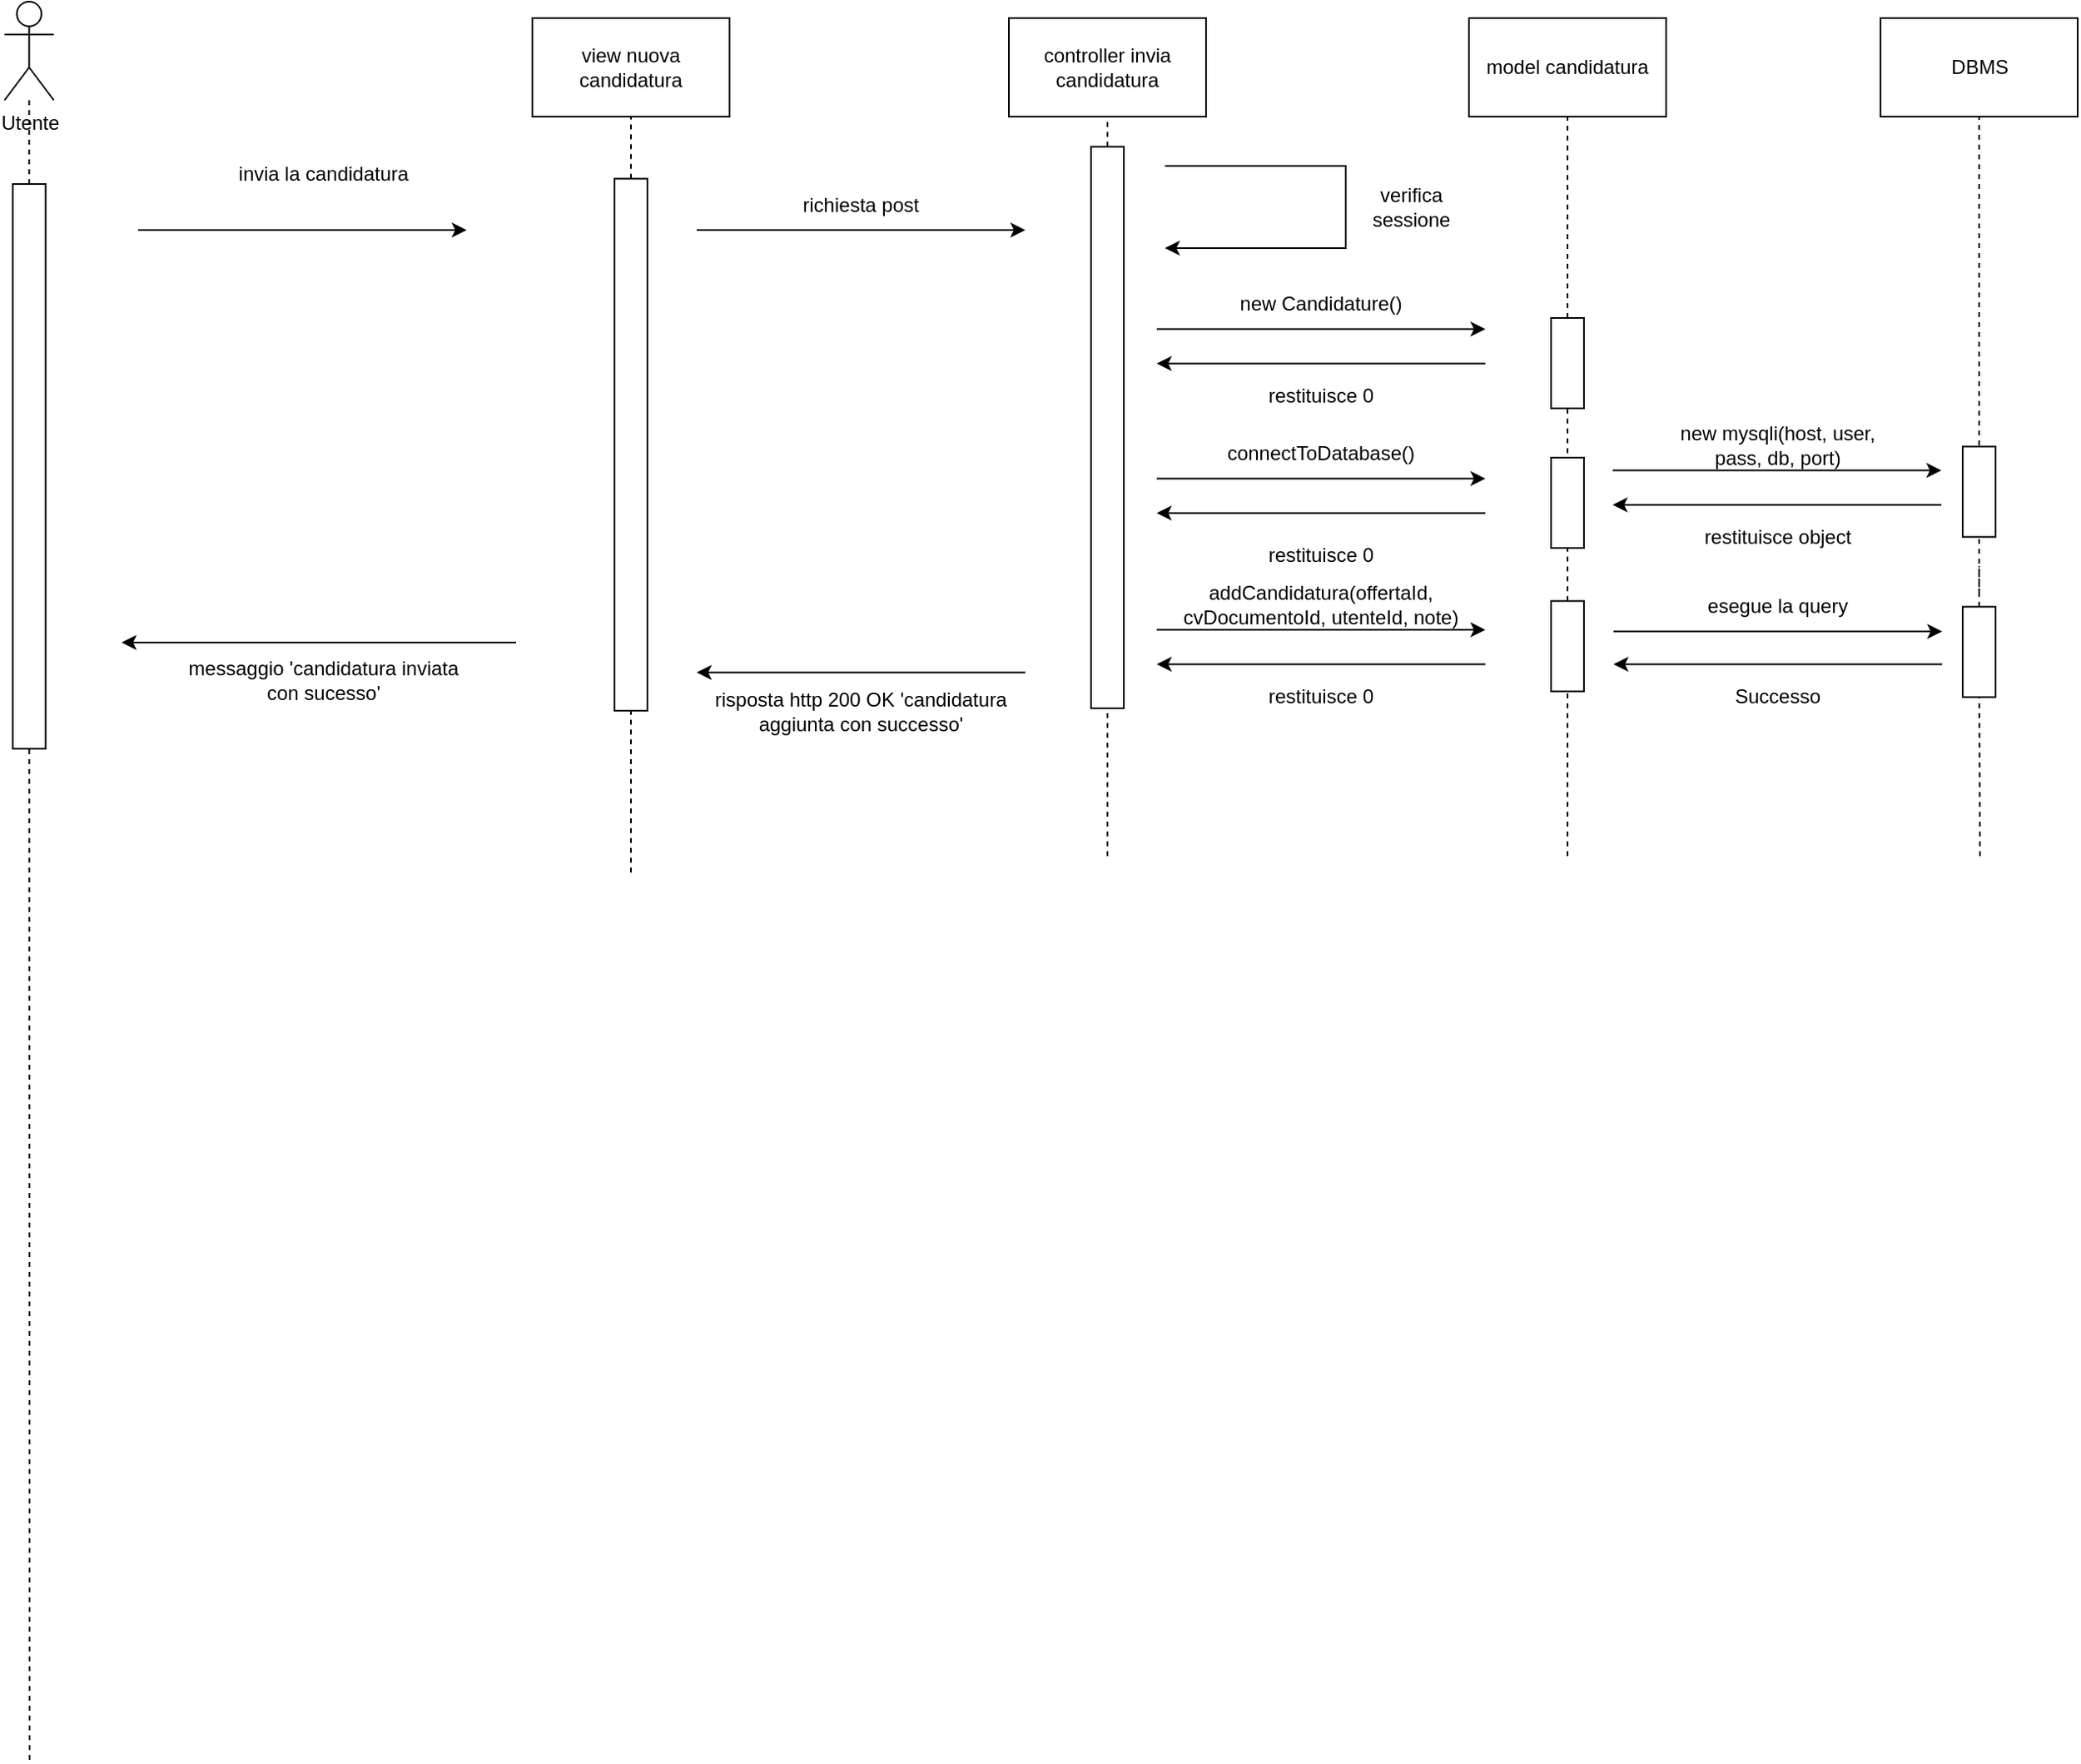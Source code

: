<mxfile version="27.1.1">
  <diagram id="gwUhwwIQdEspnQJv_WbK" name="Pagina-1">
    <mxGraphModel dx="1699" dy="1652" grid="1" gridSize="10" guides="1" tooltips="1" connect="1" arrows="0" fold="1" page="1" pageScale="1" pageWidth="827" pageHeight="1169" math="0" shadow="0">
      <root>
        <mxCell id="0" />
        <mxCell id="1" parent="0" />
        <mxCell id="FgpJdpsvdST_ZWDqFQEa-1" value="Utente" style="shape=umlActor;verticalLabelPosition=bottom;verticalAlign=top;html=1;outlineConnect=0;" parent="1" vertex="1">
          <mxGeometry x="-351.25" y="-150" width="30" height="60" as="geometry" />
        </mxCell>
        <mxCell id="FgpJdpsvdST_ZWDqFQEa-4" value="" style="endArrow=none;dashed=1;html=1;rounded=0;" parent="1" source="WTWF-vKirUXl5wXtsg50-43" target="FgpJdpsvdST_ZWDqFQEa-1" edge="1">
          <mxGeometry width="50" height="50" relative="1" as="geometry">
            <mxPoint x="-336.25" y="611" as="sourcePoint" />
            <mxPoint x="-321.25" y="191" as="targetPoint" />
            <Array as="points" />
          </mxGeometry>
        </mxCell>
        <mxCell id="FgpJdpsvdST_ZWDqFQEa-5" value="controller invia candidatura" style="rounded=0;whiteSpace=wrap;html=1;" parent="1" vertex="1">
          <mxGeometry x="260" y="-140" width="120" height="60" as="geometry" />
        </mxCell>
        <mxCell id="FgpJdpsvdST_ZWDqFQEa-6" value="" style="endArrow=none;dashed=1;html=1;rounded=0;entryX=0.5;entryY=1;entryDx=0;entryDy=0;" parent="1" source="WTWF-vKirUXl5wXtsg50-3" target="FgpJdpsvdST_ZWDqFQEa-5" edge="1">
          <mxGeometry width="50" height="50" relative="1" as="geometry">
            <mxPoint x="320.001" y="99.375" as="sourcePoint" />
            <mxPoint x="320.001" y="76.25" as="targetPoint" />
          </mxGeometry>
        </mxCell>
        <mxCell id="FgpJdpsvdST_ZWDqFQEa-7" value="model candidatura" style="rounded=0;whiteSpace=wrap;html=1;" parent="1" vertex="1">
          <mxGeometry x="540" y="-140" width="120" height="60" as="geometry" />
        </mxCell>
        <mxCell id="FgpJdpsvdST_ZWDqFQEa-10" value="" style="endArrow=none;dashed=1;html=1;rounded=0;entryX=0.5;entryY=1;entryDx=0;entryDy=0;" parent="1" source="WTWF-vKirUXl5wXtsg50-8" target="FgpJdpsvdST_ZWDqFQEa-7" edge="1">
          <mxGeometry width="50" height="50" relative="1" as="geometry">
            <mxPoint x="599.5" y="320" as="sourcePoint" />
            <mxPoint x="599.5" y="70" as="targetPoint" />
          </mxGeometry>
        </mxCell>
        <mxCell id="WTWF-vKirUXl5wXtsg50-2" value="invia la candidatura" style="text;html=1;align=center;verticalAlign=middle;whiteSpace=wrap;rounded=0;" parent="1" vertex="1">
          <mxGeometry x="-227.5" y="-60" width="140" height="30" as="geometry" />
        </mxCell>
        <mxCell id="WTWF-vKirUXl5wXtsg50-4" value="" style="endArrow=classic;html=1;rounded=0;" parent="1" edge="1">
          <mxGeometry width="50" height="50" relative="1" as="geometry">
            <mxPoint x="350" y="49.25" as="sourcePoint" />
            <mxPoint x="550" y="49.25" as="targetPoint" />
          </mxGeometry>
        </mxCell>
        <mxCell id="WTWF-vKirUXl5wXtsg50-5" value="new Candidature()" style="text;html=1;align=center;verticalAlign=middle;whiteSpace=wrap;rounded=0;" parent="1" vertex="1">
          <mxGeometry x="380" y="19.25" width="140" height="30" as="geometry" />
        </mxCell>
        <mxCell id="WTWF-vKirUXl5wXtsg50-6" value="" style="endArrow=classic;html=1;rounded=0;" parent="1" edge="1">
          <mxGeometry width="50" height="50" relative="1" as="geometry">
            <mxPoint x="550" y="70.25" as="sourcePoint" />
            <mxPoint x="350" y="70.25" as="targetPoint" />
          </mxGeometry>
        </mxCell>
        <mxCell id="WTWF-vKirUXl5wXtsg50-7" value="restituisce 0" style="text;html=1;align=center;verticalAlign=middle;whiteSpace=wrap;rounded=0;" parent="1" vertex="1">
          <mxGeometry x="380" y="75.25" width="140" height="30" as="geometry" />
        </mxCell>
        <mxCell id="WTWF-vKirUXl5wXtsg50-9" value="" style="endArrow=none;dashed=1;html=1;rounded=0;" parent="1" source="WTWF-vKirUXl5wXtsg50-21" target="WTWF-vKirUXl5wXtsg50-8" edge="1">
          <mxGeometry width="50" height="50" relative="1" as="geometry">
            <mxPoint x="600" y="630" as="sourcePoint" />
            <mxPoint x="599.5" y="70" as="targetPoint" />
          </mxGeometry>
        </mxCell>
        <mxCell id="WTWF-vKirUXl5wXtsg50-8" value="" style="rounded=0;whiteSpace=wrap;html=1;rotation=90;" parent="1" vertex="1">
          <mxGeometry x="572.5" y="60" width="55" height="20" as="geometry" />
        </mxCell>
        <mxCell id="WTWF-vKirUXl5wXtsg50-12" value="" style="endArrow=classic;html=1;rounded=0;" parent="1" edge="1">
          <mxGeometry width="50" height="50" relative="1" as="geometry">
            <mxPoint x="350" y="140.25" as="sourcePoint" />
            <mxPoint x="550" y="140.25" as="targetPoint" />
          </mxGeometry>
        </mxCell>
        <mxCell id="WTWF-vKirUXl5wXtsg50-13" value="connectToDatabase()" style="text;html=1;align=center;verticalAlign=middle;whiteSpace=wrap;rounded=0;" parent="1" vertex="1">
          <mxGeometry x="380" y="110.25" width="140" height="30" as="geometry" />
        </mxCell>
        <mxCell id="WTWF-vKirUXl5wXtsg50-14" value="" style="endArrow=classic;html=1;rounded=0;" parent="1" edge="1">
          <mxGeometry width="50" height="50" relative="1" as="geometry">
            <mxPoint x="550" y="161.25" as="sourcePoint" />
            <mxPoint x="350" y="161.25" as="targetPoint" />
          </mxGeometry>
        </mxCell>
        <mxCell id="WTWF-vKirUXl5wXtsg50-15" value="restituisce 0" style="text;html=1;align=center;verticalAlign=middle;whiteSpace=wrap;rounded=0;" parent="1" vertex="1">
          <mxGeometry x="380" y="172.25" width="140" height="30" as="geometry" />
        </mxCell>
        <mxCell id="WTWF-vKirUXl5wXtsg50-16" value="" style="rounded=0;whiteSpace=wrap;html=1;rotation=90;" parent="1" vertex="1">
          <mxGeometry x="572.5" y="145" width="55" height="20" as="geometry" />
        </mxCell>
        <mxCell id="WTWF-vKirUXl5wXtsg50-17" value="" style="endArrow=classic;html=1;rounded=0;" parent="1" edge="1">
          <mxGeometry width="50" height="50" relative="1" as="geometry">
            <mxPoint x="350" y="232.25" as="sourcePoint" />
            <mxPoint x="550" y="232.25" as="targetPoint" />
          </mxGeometry>
        </mxCell>
        <mxCell id="WTWF-vKirUXl5wXtsg50-18" value="addCandidatura(offertaId, cvDocumentoId, utenteId, note)" style="text;html=1;align=center;verticalAlign=middle;whiteSpace=wrap;rounded=0;" parent="1" vertex="1">
          <mxGeometry x="365" y="202.25" width="170" height="30" as="geometry" />
        </mxCell>
        <mxCell id="WTWF-vKirUXl5wXtsg50-19" value="" style="endArrow=classic;html=1;rounded=0;" parent="1" edge="1">
          <mxGeometry width="50" height="50" relative="1" as="geometry">
            <mxPoint x="550" y="253.25" as="sourcePoint" />
            <mxPoint x="350" y="253.25" as="targetPoint" />
          </mxGeometry>
        </mxCell>
        <mxCell id="WTWF-vKirUXl5wXtsg50-20" value="restituisce 0" style="text;html=1;align=center;verticalAlign=middle;whiteSpace=wrap;rounded=0;" parent="1" vertex="1">
          <mxGeometry x="380" y="258.25" width="140" height="30" as="geometry" />
        </mxCell>
        <mxCell id="WTWF-vKirUXl5wXtsg50-36" value="view nuova candidatura" style="rounded=0;whiteSpace=wrap;html=1;" parent="1" vertex="1">
          <mxGeometry x="-30" y="-140" width="120" height="60" as="geometry" />
        </mxCell>
        <mxCell id="WTWF-vKirUXl5wXtsg50-37" value="" style="endArrow=none;dashed=1;html=1;rounded=0;entryX=0.5;entryY=1;entryDx=0;entryDy=0;" parent="1" source="WTWF-vKirUXl5wXtsg50-57" target="WTWF-vKirUXl5wXtsg50-36" edge="1">
          <mxGeometry width="50" height="50" relative="1" as="geometry">
            <mxPoint x="30" y="620" as="sourcePoint" />
            <mxPoint x="29.5" y="80" as="targetPoint" />
          </mxGeometry>
        </mxCell>
        <mxCell id="WTWF-vKirUXl5wXtsg50-44" value="" style="endArrow=none;dashed=1;html=1;rounded=0;" parent="1" target="WTWF-vKirUXl5wXtsg50-43" edge="1">
          <mxGeometry width="50" height="50" relative="1" as="geometry">
            <mxPoint x="-336" y="920" as="sourcePoint" />
            <mxPoint x="-336.25" y="81" as="targetPoint" />
            <Array as="points">
              <mxPoint x="-336.25" y="151" />
            </Array>
          </mxGeometry>
        </mxCell>
        <mxCell id="WTWF-vKirUXl5wXtsg50-43" value="" style="rounded=0;whiteSpace=wrap;html=1;rotation=90;" parent="1" vertex="1">
          <mxGeometry x="-508.06" y="122.83" width="343.65" height="20" as="geometry" />
        </mxCell>
        <mxCell id="WTWF-vKirUXl5wXtsg50-58" value="" style="endArrow=classic;html=1;rounded=0;" parent="1" edge="1">
          <mxGeometry width="50" height="50" relative="1" as="geometry">
            <mxPoint x="355" y="-50" as="sourcePoint" />
            <mxPoint x="355" as="targetPoint" />
            <Array as="points">
              <mxPoint x="465" y="-50" />
              <mxPoint x="465" y="-30" />
              <mxPoint x="465" />
            </Array>
          </mxGeometry>
        </mxCell>
        <mxCell id="WTWF-vKirUXl5wXtsg50-59" value="verifica sessione" style="text;html=1;align=center;verticalAlign=middle;whiteSpace=wrap;rounded=0;" parent="1" vertex="1">
          <mxGeometry x="465" y="-40" width="80" height="30" as="geometry" />
        </mxCell>
        <mxCell id="WTWF-vKirUXl5wXtsg50-60" value="" style="endArrow=none;dashed=1;html=1;rounded=0;" parent="1" target="WTWF-vKirUXl5wXtsg50-3" edge="1">
          <mxGeometry width="50" height="50" relative="1" as="geometry">
            <mxPoint x="320" y="370" as="sourcePoint" />
            <mxPoint x="320" y="-80" as="targetPoint" />
          </mxGeometry>
        </mxCell>
        <mxCell id="WTWF-vKirUXl5wXtsg50-71" value="" style="endArrow=none;dashed=1;html=1;rounded=0;" parent="1" target="WTWF-vKirUXl5wXtsg50-57" edge="1">
          <mxGeometry width="50" height="50" relative="1" as="geometry">
            <mxPoint x="30" y="380" as="sourcePoint" />
            <mxPoint x="30" y="-80" as="targetPoint" />
          </mxGeometry>
        </mxCell>
        <mxCell id="WTWF-vKirUXl5wXtsg50-57" value="" style="rounded=0;whiteSpace=wrap;html=1;rotation=90;" parent="1" vertex="1">
          <mxGeometry x="-131.87" y="109.63" width="323.75" height="20" as="geometry" />
        </mxCell>
        <mxCell id="WTWF-vKirUXl5wXtsg50-75" value="" style="endArrow=none;dashed=1;html=1;rounded=0;" parent="1" target="WTWF-vKirUXl5wXtsg50-21" edge="1">
          <mxGeometry width="50" height="50" relative="1" as="geometry">
            <mxPoint x="600" y="370" as="sourcePoint" />
            <mxPoint x="600" y="273" as="targetPoint" />
          </mxGeometry>
        </mxCell>
        <mxCell id="WTWF-vKirUXl5wXtsg50-21" value="" style="rounded=0;whiteSpace=wrap;html=1;rotation=90;" parent="1" vertex="1">
          <mxGeometry x="572.5" y="232.25" width="55" height="20" as="geometry" />
        </mxCell>
        <mxCell id="WTWF-vKirUXl5wXtsg50-100" value="" style="endArrow=none;dashed=1;html=1;rounded=0;entryX=0.5;entryY=1;entryDx=0;entryDy=0;" parent="1" target="WTWF-vKirUXl5wXtsg50-3" edge="1">
          <mxGeometry width="50" height="50" relative="1" as="geometry">
            <mxPoint x="320.001" y="99.375" as="sourcePoint" />
            <mxPoint x="320" y="-80" as="targetPoint" />
          </mxGeometry>
        </mxCell>
        <mxCell id="WTWF-vKirUXl5wXtsg50-3" value="" style="rounded=0;whiteSpace=wrap;html=1;rotation=90;" parent="1" vertex="1">
          <mxGeometry x="149.13" y="99.14" width="341.73" height="20" as="geometry" />
        </mxCell>
        <mxCell id="WTWF-vKirUXl5wXtsg50-101" value="" style="endArrow=classic;html=1;rounded=0;" parent="1" edge="1">
          <mxGeometry width="50" height="50" relative="1" as="geometry">
            <mxPoint x="270" y="258.25" as="sourcePoint" />
            <mxPoint x="70" y="258.25" as="targetPoint" />
          </mxGeometry>
        </mxCell>
        <mxCell id="WTWF-vKirUXl5wXtsg50-102" value="risposta http 200 OK &#39;candidatura aggiunta con successo&#39;" style="text;html=1;align=center;verticalAlign=middle;whiteSpace=wrap;rounded=0;" parent="1" vertex="1">
          <mxGeometry x="80" y="263.25" width="180" height="36.75" as="geometry" />
        </mxCell>
        <mxCell id="WTWF-vKirUXl5wXtsg50-103" value="" style="endArrow=classic;html=1;rounded=0;" parent="1" edge="1">
          <mxGeometry width="50" height="50" relative="1" as="geometry">
            <mxPoint x="70" y="-11" as="sourcePoint" />
            <mxPoint x="270" y="-11" as="targetPoint" />
          </mxGeometry>
        </mxCell>
        <mxCell id="WTWF-vKirUXl5wXtsg50-104" value="richiesta post" style="text;html=1;align=center;verticalAlign=middle;whiteSpace=wrap;rounded=0;" parent="1" vertex="1">
          <mxGeometry x="100" y="-41" width="140" height="30" as="geometry" />
        </mxCell>
        <mxCell id="IqSOs_qhOp9usHA5xlSP-1" value="" style="endArrow=classic;html=1;rounded=0;" parent="1" edge="1">
          <mxGeometry width="50" height="50" relative="1" as="geometry">
            <mxPoint x="-270" y="-11" as="sourcePoint" />
            <mxPoint x="-70" y="-11" as="targetPoint" />
            <Array as="points">
              <mxPoint x="-180" y="-11" />
            </Array>
          </mxGeometry>
        </mxCell>
        <mxCell id="IqSOs_qhOp9usHA5xlSP-2" value="" style="endArrow=classic;html=1;rounded=0;" parent="1" edge="1">
          <mxGeometry width="50" height="50" relative="1" as="geometry">
            <mxPoint x="-40" y="240" as="sourcePoint" />
            <mxPoint x="-280" y="240" as="targetPoint" />
          </mxGeometry>
        </mxCell>
        <mxCell id="IqSOs_qhOp9usHA5xlSP-3" value="messaggio &#39;candidatura inviata con sucesso&#39;" style="text;html=1;align=center;verticalAlign=middle;whiteSpace=wrap;rounded=0;" parent="1" vertex="1">
          <mxGeometry x="-247.5" y="245" width="180" height="36.75" as="geometry" />
        </mxCell>
        <mxCell id="nnlBrht14HJpyWSffkm1-1" value="DBMS" style="rounded=0;whiteSpace=wrap;html=1;" vertex="1" parent="1">
          <mxGeometry x="790.5" y="-140" width="120" height="60" as="geometry" />
        </mxCell>
        <mxCell id="nnlBrht14HJpyWSffkm1-2" value="" style="endArrow=none;dashed=1;html=1;rounded=0;entryX=0.5;entryY=1;entryDx=0;entryDy=0;" edge="1" parent="1" target="nnlBrht14HJpyWSffkm1-1">
          <mxGeometry width="50" height="50" relative="1" as="geometry">
            <mxPoint x="850.5" y="210" as="sourcePoint" />
            <mxPoint x="850" y="70" as="targetPoint" />
          </mxGeometry>
        </mxCell>
        <mxCell id="nnlBrht14HJpyWSffkm1-3" value="" style="endArrow=none;dashed=1;html=1;rounded=0;" edge="1" parent="1" source="nnlBrht14HJpyWSffkm1-10">
          <mxGeometry width="50" height="50" relative="1" as="geometry">
            <mxPoint x="850.5" y="630" as="sourcePoint" />
            <mxPoint x="850.5" y="193.5" as="targetPoint" />
          </mxGeometry>
        </mxCell>
        <mxCell id="nnlBrht14HJpyWSffkm1-4" value="" style="rounded=0;whiteSpace=wrap;html=1;rotation=90;" vertex="1" parent="1">
          <mxGeometry x="823" y="138.25" width="55" height="20" as="geometry" />
        </mxCell>
        <mxCell id="nnlBrht14HJpyWSffkm1-5" value="" style="endArrow=classic;html=1;rounded=0;" edge="1" parent="1">
          <mxGeometry width="50" height="50" relative="1" as="geometry">
            <mxPoint x="627.5" y="135.25" as="sourcePoint" />
            <mxPoint x="827.5" y="135.25" as="targetPoint" />
          </mxGeometry>
        </mxCell>
        <mxCell id="nnlBrht14HJpyWSffkm1-6" value="new mysqli(host, user, pass, db, port)" style="text;html=1;align=center;verticalAlign=middle;whiteSpace=wrap;rounded=0;" vertex="1" parent="1">
          <mxGeometry x="657.5" y="105.25" width="140" height="30" as="geometry" />
        </mxCell>
        <mxCell id="nnlBrht14HJpyWSffkm1-7" value="" style="endArrow=classic;html=1;rounded=0;" edge="1" parent="1">
          <mxGeometry width="50" height="50" relative="1" as="geometry">
            <mxPoint x="827.5" y="156.25" as="sourcePoint" />
            <mxPoint x="627.5" y="156.25" as="targetPoint" />
          </mxGeometry>
        </mxCell>
        <mxCell id="nnlBrht14HJpyWSffkm1-8" value="restituisce object" style="text;html=1;align=center;verticalAlign=middle;whiteSpace=wrap;rounded=0;" vertex="1" parent="1">
          <mxGeometry x="657.5" y="161.25" width="140" height="30" as="geometry" />
        </mxCell>
        <mxCell id="nnlBrht14HJpyWSffkm1-9" value="" style="endArrow=none;dashed=1;html=1;rounded=0;" edge="1" parent="1" target="nnlBrht14HJpyWSffkm1-10">
          <mxGeometry width="50" height="50" relative="1" as="geometry">
            <mxPoint x="851" y="370" as="sourcePoint" />
            <mxPoint x="850.5" y="193.5" as="targetPoint" />
          </mxGeometry>
        </mxCell>
        <mxCell id="nnlBrht14HJpyWSffkm1-10" value="" style="rounded=0;whiteSpace=wrap;html=1;rotation=90;" vertex="1" parent="1">
          <mxGeometry x="823" y="235.75" width="55" height="20" as="geometry" />
        </mxCell>
        <mxCell id="nnlBrht14HJpyWSffkm1-15" value="" style="endArrow=classic;html=1;rounded=0;" edge="1" parent="1">
          <mxGeometry width="50" height="50" relative="1" as="geometry">
            <mxPoint x="628" y="233.25" as="sourcePoint" />
            <mxPoint x="828" y="233.25" as="targetPoint" />
          </mxGeometry>
        </mxCell>
        <mxCell id="nnlBrht14HJpyWSffkm1-16" value="esegue la query" style="text;html=1;align=center;verticalAlign=middle;whiteSpace=wrap;rounded=0;" vertex="1" parent="1">
          <mxGeometry x="658" y="203.25" width="140" height="30" as="geometry" />
        </mxCell>
        <mxCell id="nnlBrht14HJpyWSffkm1-17" value="" style="endArrow=classic;html=1;rounded=0;" edge="1" parent="1">
          <mxGeometry width="50" height="50" relative="1" as="geometry">
            <mxPoint x="828" y="253.25" as="sourcePoint" />
            <mxPoint x="628" y="253.25" as="targetPoint" />
          </mxGeometry>
        </mxCell>
        <mxCell id="nnlBrht14HJpyWSffkm1-18" value="Successo" style="text;html=1;align=center;verticalAlign=middle;whiteSpace=wrap;rounded=0;" vertex="1" parent="1">
          <mxGeometry x="658" y="258.25" width="140" height="30" as="geometry" />
        </mxCell>
      </root>
    </mxGraphModel>
  </diagram>
</mxfile>
